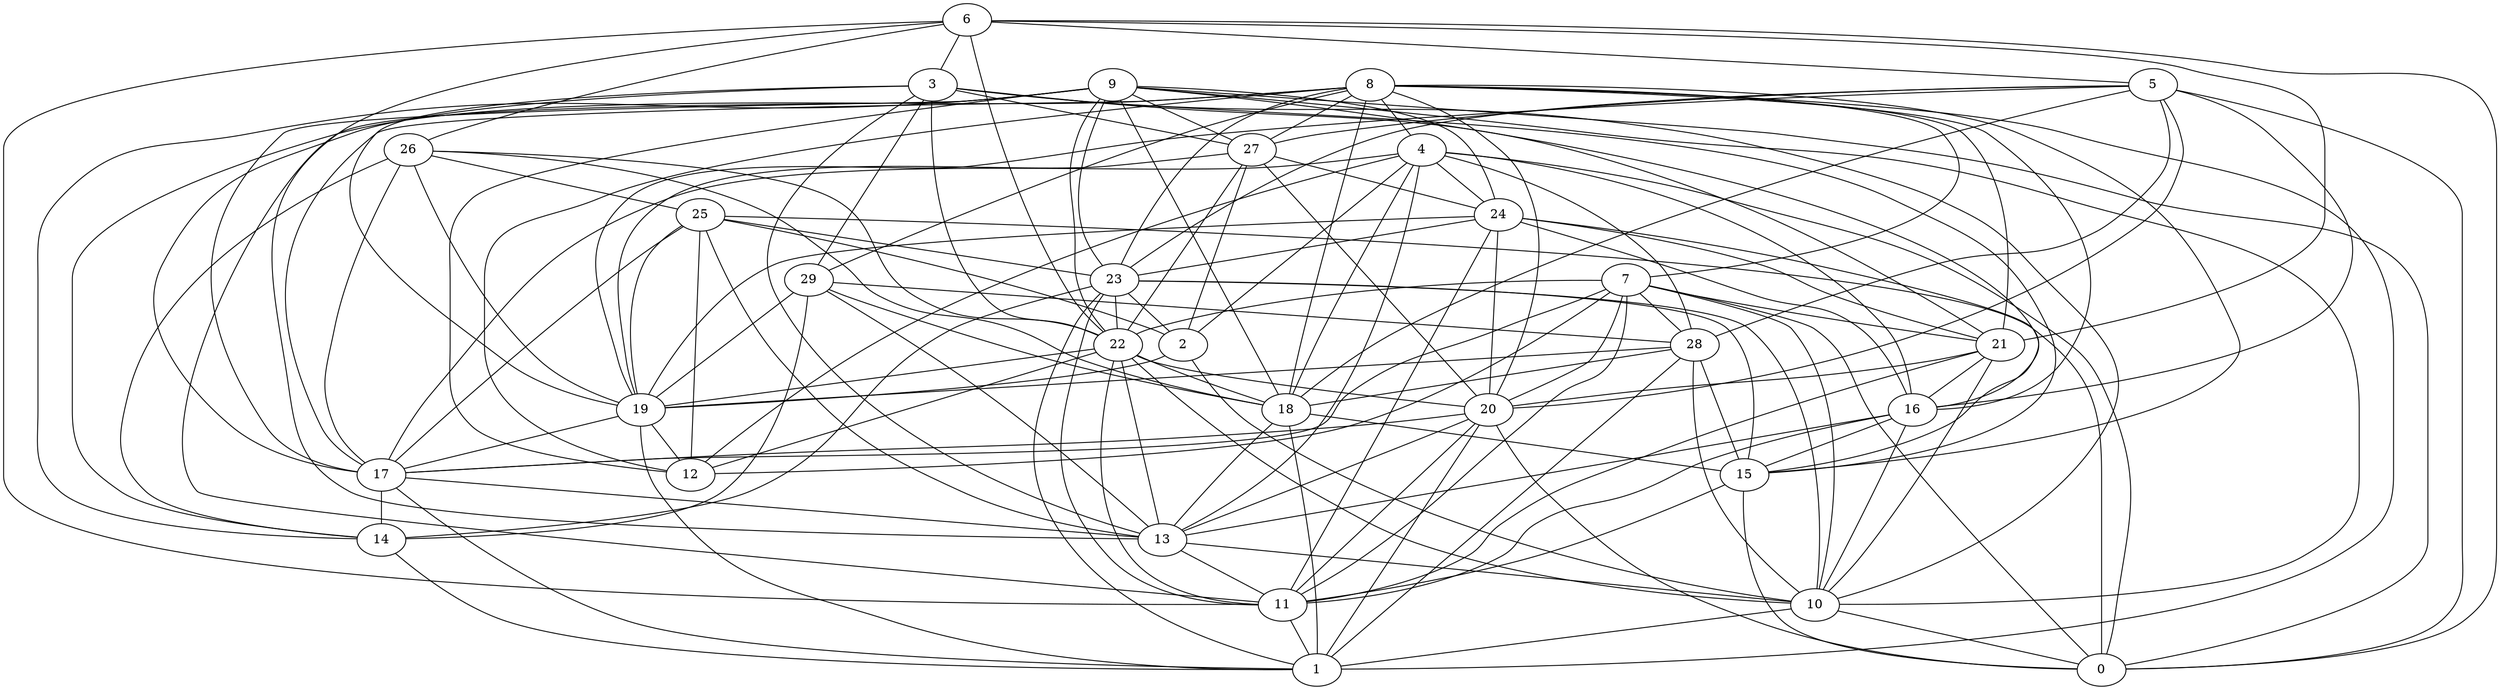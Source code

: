 digraph GG_graph {

subgraph G_graph {
edge [color = black]
"29" -> "19" [dir = none]
"29" -> "14" [dir = none]
"29" -> "18" [dir = none]
"29" -> "13" [dir = none]
"13" -> "11" [dir = none]
"13" -> "10" [dir = none]
"15" -> "11" [dir = none]
"15" -> "0" [dir = none]
"4" -> "24" [dir = none]
"4" -> "0" [dir = none]
"4" -> "13" [dir = none]
"4" -> "17" [dir = none]
"4" -> "28" [dir = none]
"4" -> "2" [dir = none]
"4" -> "18" [dir = none]
"5" -> "27" [dir = none]
"5" -> "28" [dir = none]
"5" -> "16" [dir = none]
"5" -> "18" [dir = none]
"5" -> "19" [dir = none]
"5" -> "0" [dir = none]
"18" -> "1" [dir = none]
"18" -> "13" [dir = none]
"11" -> "1" [dir = none]
"22" -> "18" [dir = none]
"22" -> "13" [dir = none]
"22" -> "11" [dir = none]
"22" -> "20" [dir = none]
"9" -> "27" [dir = none]
"9" -> "0" [dir = none]
"9" -> "10" [dir = none]
"9" -> "23" [dir = none]
"9" -> "22" [dir = none]
"9" -> "14" [dir = none]
"9" -> "11" [dir = none]
"9" -> "12" [dir = none]
"23" -> "14" [dir = none]
"23" -> "11" [dir = none]
"23" -> "2" [dir = none]
"21" -> "16" [dir = none]
"21" -> "10" [dir = none]
"21" -> "11" [dir = none]
"21" -> "20" [dir = none]
"20" -> "0" [dir = none]
"20" -> "17" [dir = none]
"20" -> "13" [dir = none]
"19" -> "17" [dir = none]
"19" -> "12" [dir = none]
"19" -> "1" [dir = none]
"26" -> "22" [dir = none]
"26" -> "18" [dir = none]
"26" -> "14" [dir = none]
"26" -> "25" [dir = none]
"14" -> "1" [dir = none]
"6" -> "11" [dir = none]
"6" -> "22" [dir = none]
"6" -> "26" [dir = none]
"6" -> "5" [dir = none]
"3" -> "29" [dir = none]
"3" -> "15" [dir = none]
"3" -> "13" [dir = none]
"16" -> "13" [dir = none]
"16" -> "15" [dir = none]
"24" -> "15" [dir = none]
"24" -> "19" [dir = none]
"24" -> "16" [dir = none]
"28" -> "10" [dir = none]
"17" -> "14" [dir = none]
"10" -> "1" [dir = none]
"10" -> "0" [dir = none]
"7" -> "12" [dir = none]
"7" -> "10" [dir = none]
"7" -> "28" [dir = none]
"7" -> "17" [dir = none]
"7" -> "22" [dir = none]
"7" -> "20" [dir = none]
"8" -> "17" [dir = none]
"8" -> "4" [dir = none]
"8" -> "23" [dir = none]
"8" -> "20" [dir = none]
"2" -> "10" [dir = none]
"2" -> "19" [dir = none]
"25" -> "17" [dir = none]
"25" -> "2" [dir = none]
"27" -> "2" [dir = none]
"27" -> "24" [dir = none]
"27" -> "20" [dir = none]
"22" -> "12" [dir = none]
"27" -> "22" [dir = none]
"3" -> "27" [dir = none]
"29" -> "28" [dir = none]
"22" -> "10" [dir = none]
"25" -> "23" [dir = none]
"5" -> "23" [dir = none]
"24" -> "23" [dir = none]
"8" -> "15" [dir = none]
"8" -> "12" [dir = none]
"4" -> "16" [dir = none]
"4" -> "12" [dir = none]
"8" -> "1" [dir = none]
"23" -> "15" [dir = none]
"17" -> "13" [dir = none]
"8" -> "18" [dir = none]
"3" -> "10" [dir = none]
"6" -> "0" [dir = none]
"25" -> "12" [dir = none]
"23" -> "22" [dir = none]
"8" -> "16" [dir = none]
"7" -> "0" [dir = none]
"25" -> "0" [dir = none]
"8" -> "7" [dir = none]
"8" -> "21" [dir = none]
"8" -> "27" [dir = none]
"23" -> "10" [dir = none]
"3" -> "21" [dir = none]
"18" -> "15" [dir = none]
"25" -> "13" [dir = none]
"20" -> "1" [dir = none]
"6" -> "13" [dir = none]
"5" -> "20" [dir = none]
"16" -> "11" [dir = none]
"24" -> "21" [dir = none]
"24" -> "11" [dir = none]
"8" -> "29" [dir = none]
"3" -> "22" [dir = none]
"9" -> "16" [dir = none]
"28" -> "18" [dir = none]
"6" -> "21" [dir = none]
"9" -> "17" [dir = none]
"25" -> "19" [dir = none]
"28" -> "15" [dir = none]
"23" -> "1" [dir = none]
"27" -> "19" [dir = none]
"26" -> "19" [dir = none]
"20" -> "11" [dir = none]
"9" -> "24" [dir = none]
"3" -> "19" [dir = none]
"7" -> "21" [dir = none]
"9" -> "18" [dir = none]
"17" -> "1" [dir = none]
"16" -> "10" [dir = none]
"28" -> "19" [dir = none]
"6" -> "3" [dir = none]
"22" -> "19" [dir = none]
"3" -> "17" [dir = none]
"8" -> "14" [dir = none]
"28" -> "1" [dir = none]
"7" -> "11" [dir = none]
"24" -> "20" [dir = none]
"26" -> "17" [dir = none]
}

}
